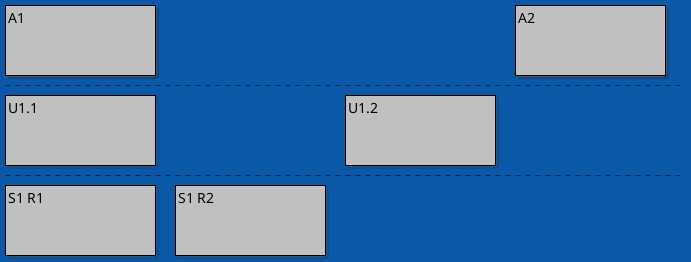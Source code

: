 ' Do not edit
' Theme Gallery
' autogenerated by script
'
@startboard
!theme amiga
A1
+U1.1
++S1 R1
++S1 R2 
+U1.2
A2
@endboard
